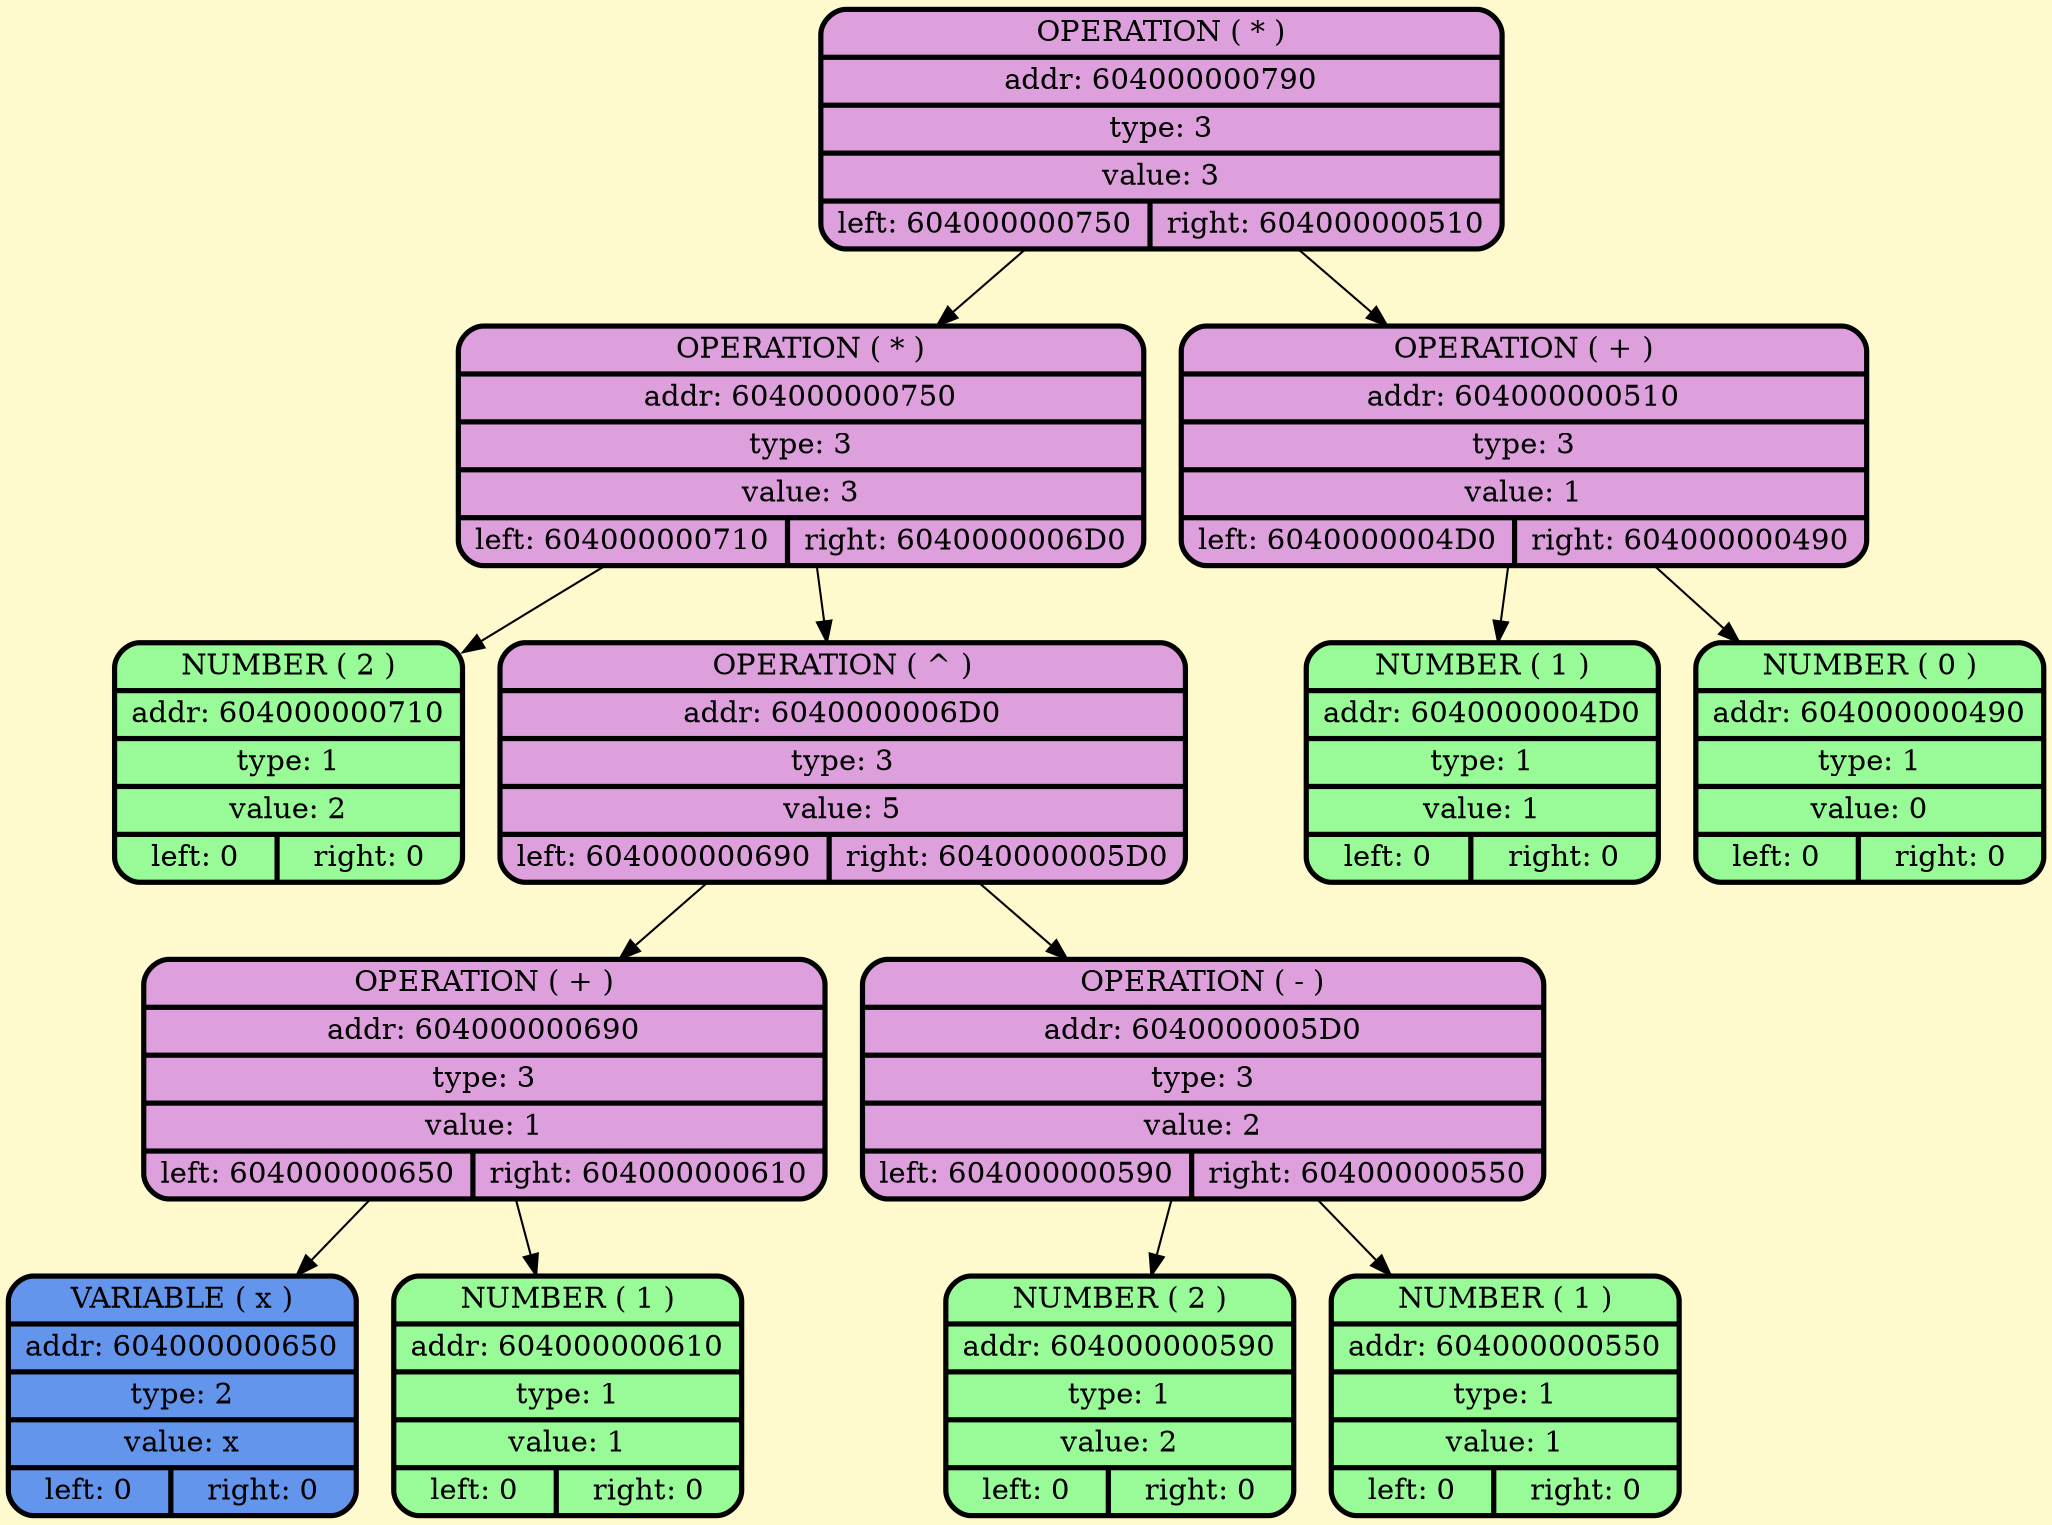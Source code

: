 digraph G {
    node [style=filled, fontcolor=darkblue, fillcolor=peachpuff, color="#252A34", penwidth=2.5];
    bgcolor="lemonchiffon";

node_0x604000000790 [shape=Mrecord; style = filled; fillcolor=plum; color = "#000000"; fontcolor = "#000000";label=" {OPERATION ( * ) | addr: 604000000790 | type: 3 | value: 3 | {left: 604000000750 | right: 604000000510}} "];
node_0x604000000750 [shape=Mrecord; style = filled; fillcolor=plum; color = "#000000"; fontcolor = "#000000";label=" {OPERATION ( * ) | addr: 604000000750 | type: 3 | value: 3 | {left: 604000000710 | right: 6040000006D0}} "];
    node_0x604000000710 [shape=Mrecord; style = filled; fillcolor = palegreen; color = "#000000"; fontcolor = "#000000";  label="  {NUMBER ( 2 )| addr: 604000000710 | type: 1| value: 2 | {left: 0 | right: 0}} "];
node_0x6040000006d0 [shape=Mrecord; style = filled; fillcolor=plum; color = "#000000"; fontcolor = "#000000";label=" {OPERATION ( ^ ) | addr: 6040000006D0 | type: 3 | value: 5 | {left: 604000000690 | right: 6040000005D0}} "];
node_0x604000000690 [shape=Mrecord; style = filled; fillcolor=plum; color = "#000000"; fontcolor = "#000000";label=" {OPERATION ( + ) | addr: 604000000690 | type: 3 | value: 1 | {left: 604000000650 | right: 604000000610}} "];
    node_0x604000000650 [shape=Mrecord; style = filled; fillcolor = cornflowerblue; color = "#000000"; fontcolor = "#000000";  label="  {VARIABLE ( x )| addr: 604000000650 | type: 2| value: x | {left: 0 | right: 0}} "];
    node_0x604000000610 [shape=Mrecord; style = filled; fillcolor = palegreen; color = "#000000"; fontcolor = "#000000";  label="  {NUMBER ( 1 )| addr: 604000000610 | type: 1| value: 1 | {left: 0 | right: 0}} "];
node_0x6040000005d0 [shape=Mrecord; style = filled; fillcolor=plum; color = "#000000"; fontcolor = "#000000";label=" {OPERATION ( - ) | addr: 6040000005D0 | type: 3 | value: 2 | {left: 604000000590 | right: 604000000550}} "];
    node_0x604000000590 [shape=Mrecord; style = filled; fillcolor = palegreen; color = "#000000"; fontcolor = "#000000";  label="  {NUMBER ( 2 )| addr: 604000000590 | type: 1| value: 2 | {left: 0 | right: 0}} "];
    node_0x604000000550 [shape=Mrecord; style = filled; fillcolor = palegreen; color = "#000000"; fontcolor = "#000000";  label="  {NUMBER ( 1 )| addr: 604000000550 | type: 1| value: 1 | {left: 0 | right: 0}} "];
node_0x604000000510 [shape=Mrecord; style = filled; fillcolor=plum; color = "#000000"; fontcolor = "#000000";label=" {OPERATION ( + ) | addr: 604000000510 | type: 3 | value: 1 | {left: 6040000004D0 | right: 604000000490}} "];
    node_0x6040000004d0 [shape=Mrecord; style = filled; fillcolor = palegreen; color = "#000000"; fontcolor = "#000000";  label="  {NUMBER ( 1 )| addr: 6040000004D0 | type: 1| value: 1 | {left: 0 | right: 0}} "];
    node_0x604000000490 [shape=Mrecord; style = filled; fillcolor = palegreen; color = "#000000"; fontcolor = "#000000";  label="  {NUMBER ( 0 )| addr: 604000000490 | type: 1| value: 0 | {left: 0 | right: 0}} "];
    node_0x604000000790 -> node_0x604000000750;
    node_0x604000000750 -> node_0x604000000710;
    node_0x604000000750 -> node_0x6040000006d0;
    node_0x6040000006d0 -> node_0x604000000690;
    node_0x604000000690 -> node_0x604000000650;
    node_0x604000000690 -> node_0x604000000610;
    node_0x6040000006d0 -> node_0x6040000005d0;
    node_0x6040000005d0 -> node_0x604000000590;
    node_0x6040000005d0 -> node_0x604000000550;
    node_0x604000000790 -> node_0x604000000510;
    node_0x604000000510 -> node_0x6040000004d0;
    node_0x604000000510 -> node_0x604000000490;
}
